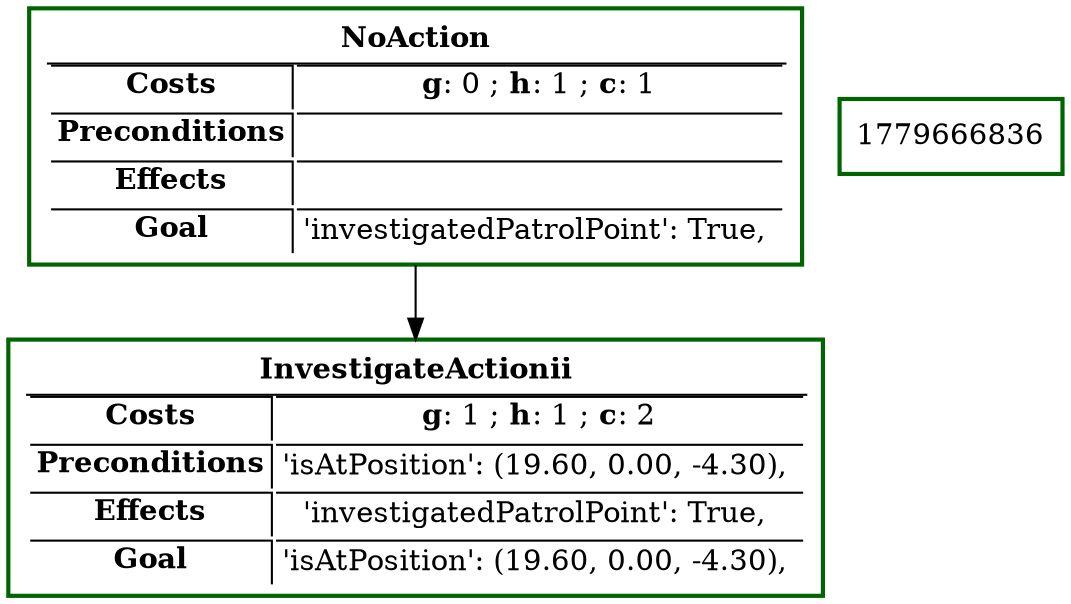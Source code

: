 
digraph {

node [shape=box]

709259952 [label=<
<table border='0' color='black' fontcolor='#F5F5F5'>
    <tr> <td colspan='2'><b>NoAction</b></td> </tr>
    <hr/>
    <tr align='left'> <td border='1' sides='rt'><b>Costs</b></td>           <td border='1' sides='t'><b>g</b>: 0 ; <b>h</b>: 1 ; <b>c</b>: 1</td> </tr>
    <tr align='left'> <td border='1' sides='rt'><b>Preconditions</b></td>   <td border='1' sides='t'></td> </tr>
    <tr align='left'> <td border='1' sides='rt'><b>Effects</b></td>         <td border='1' sides='t'></td> </tr>
    <tr align='left'> <td border='1' sides='rt'><b>Goal</b></td>            <td border='1' sides='t'>'investigatedPatrolPoint': True, </td> </tr>
</table>
>]
1244463394 [label=<
<table border='0' color='black' fontcolor='#F5F5F5'>
    <tr> <td colspan='2'><b>InvestigateActionii</b></td> </tr>
    <hr/>
    <tr align='left'> <td border='1' sides='rt'><b>Costs</b></td>           <td border='1' sides='t'><b>g</b>: 1 ; <b>h</b>: 1 ; <b>c</b>: 2</td> </tr>
    <tr align='left'> <td border='1' sides='rt'><b>Preconditions</b></td>   <td border='1' sides='t'>'isAtPosition': (19.60, 0.00, -4.30), </td> </tr>
    <tr align='left'> <td border='1' sides='rt'><b>Effects</b></td>         <td border='1' sides='t'>'investigatedPatrolPoint': True, </td> </tr>
    <tr align='left'> <td border='1' sides='rt'><b>Goal</b></td>            <td border='1' sides='t'>'isAtPosition': (19.60, 0.00, -4.30), </td> </tr>
</table>
>]
1779666836 [style="bold" color="darkgreen"]
1244463394 [style="bold" color="darkgreen"]
709259952 [style="bold" color="darkgreen"]

709259952 -> 1244463394

}

